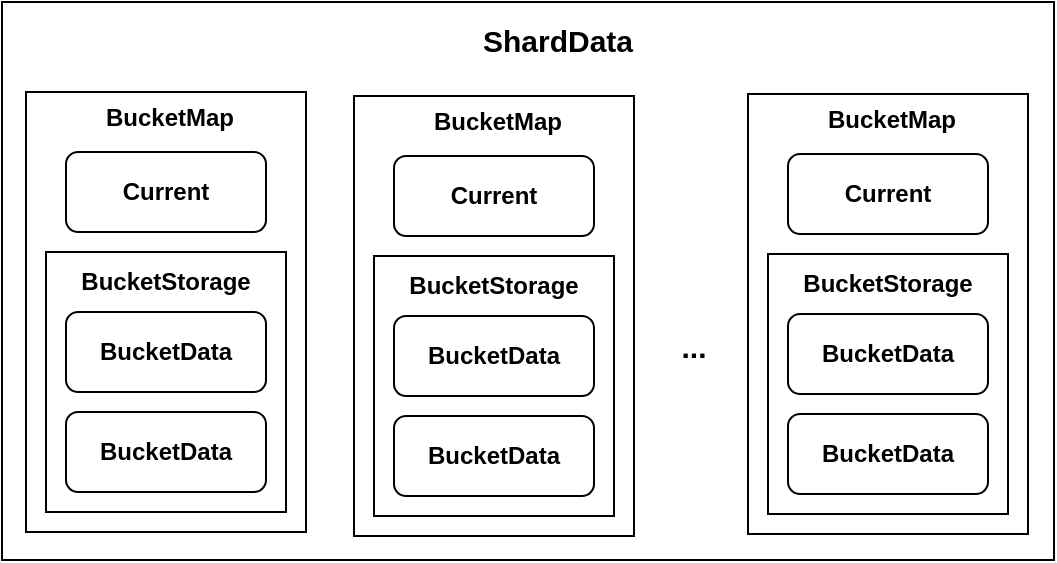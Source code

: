 <mxfile version="22.1.16" type="github">
  <diagram name="第 1 页" id="MUOPNLpkkjX5uUFRJLd1">
    <mxGraphModel dx="1414" dy="635" grid="0" gridSize="10" guides="1" tooltips="1" connect="1" arrows="1" fold="1" page="1" pageScale="1" pageWidth="827" pageHeight="1169" math="0" shadow="0">
      <root>
        <mxCell id="0" />
        <mxCell id="1" parent="0" />
        <mxCell id="KaPT9O8KvCESqgJy3-L6-29" value="" style="rounded=0;whiteSpace=wrap;html=1;" vertex="1" parent="1">
          <mxGeometry x="98" y="95" width="526" height="279" as="geometry" />
        </mxCell>
        <mxCell id="KaPT9O8KvCESqgJy3-L6-10" value="" style="rounded=0;whiteSpace=wrap;html=1;" vertex="1" parent="1">
          <mxGeometry x="110" y="140" width="140" height="220" as="geometry" />
        </mxCell>
        <mxCell id="KaPT9O8KvCESqgJy3-L6-4" value="" style="rounded=0;whiteSpace=wrap;html=1;" vertex="1" parent="1">
          <mxGeometry x="120" y="220" width="120" height="130" as="geometry" />
        </mxCell>
        <mxCell id="KaPT9O8KvCESqgJy3-L6-2" value="&lt;b&gt;BucketData&lt;br&gt;&lt;/b&gt;" style="rounded=1;whiteSpace=wrap;html=1;" vertex="1" parent="1">
          <mxGeometry x="130" y="250" width="100" height="40" as="geometry" />
        </mxCell>
        <mxCell id="KaPT9O8KvCESqgJy3-L6-3" value="&lt;b&gt;BucketData&lt;br&gt;&lt;/b&gt;" style="rounded=1;whiteSpace=wrap;html=1;" vertex="1" parent="1">
          <mxGeometry x="130" y="300" width="100" height="40" as="geometry" />
        </mxCell>
        <mxCell id="KaPT9O8KvCESqgJy3-L6-5" value="&lt;b&gt;BucketStorage&lt;/b&gt;" style="text;html=1;strokeColor=none;fillColor=none;align=center;verticalAlign=middle;whiteSpace=wrap;rounded=0;" vertex="1" parent="1">
          <mxGeometry x="150" y="220" width="60" height="30" as="geometry" />
        </mxCell>
        <mxCell id="KaPT9O8KvCESqgJy3-L6-9" value="&lt;b&gt;Current&lt;/b&gt;" style="rounded=1;whiteSpace=wrap;html=1;" vertex="1" parent="1">
          <mxGeometry x="130" y="170" width="100" height="40" as="geometry" />
        </mxCell>
        <mxCell id="KaPT9O8KvCESqgJy3-L6-12" value="&lt;b&gt;BucketMap&lt;/b&gt;" style="text;html=1;strokeColor=none;fillColor=none;align=center;verticalAlign=middle;whiteSpace=wrap;rounded=0;" vertex="1" parent="1">
          <mxGeometry x="152" y="138" width="60" height="30" as="geometry" />
        </mxCell>
        <mxCell id="KaPT9O8KvCESqgJy3-L6-14" value="" style="rounded=0;whiteSpace=wrap;html=1;" vertex="1" parent="1">
          <mxGeometry x="274" y="142" width="140" height="220" as="geometry" />
        </mxCell>
        <mxCell id="KaPT9O8KvCESqgJy3-L6-15" value="" style="rounded=0;whiteSpace=wrap;html=1;" vertex="1" parent="1">
          <mxGeometry x="284" y="222" width="120" height="130" as="geometry" />
        </mxCell>
        <mxCell id="KaPT9O8KvCESqgJy3-L6-16" value="&lt;b&gt;BucketData&lt;br&gt;&lt;/b&gt;" style="rounded=1;whiteSpace=wrap;html=1;" vertex="1" parent="1">
          <mxGeometry x="294" y="252" width="100" height="40" as="geometry" />
        </mxCell>
        <mxCell id="KaPT9O8KvCESqgJy3-L6-17" value="&lt;b&gt;BucketData&lt;br&gt;&lt;/b&gt;" style="rounded=1;whiteSpace=wrap;html=1;" vertex="1" parent="1">
          <mxGeometry x="294" y="302" width="100" height="40" as="geometry" />
        </mxCell>
        <mxCell id="KaPT9O8KvCESqgJy3-L6-18" value="&lt;b&gt;BucketStorage&lt;/b&gt;" style="text;html=1;strokeColor=none;fillColor=none;align=center;verticalAlign=middle;whiteSpace=wrap;rounded=0;" vertex="1" parent="1">
          <mxGeometry x="314" y="222" width="60" height="30" as="geometry" />
        </mxCell>
        <mxCell id="KaPT9O8KvCESqgJy3-L6-19" value="&lt;b&gt;Current&lt;/b&gt;" style="rounded=1;whiteSpace=wrap;html=1;" vertex="1" parent="1">
          <mxGeometry x="294" y="172" width="100" height="40" as="geometry" />
        </mxCell>
        <mxCell id="KaPT9O8KvCESqgJy3-L6-20" value="&lt;b&gt;BucketMap&lt;/b&gt;" style="text;html=1;strokeColor=none;fillColor=none;align=center;verticalAlign=middle;whiteSpace=wrap;rounded=0;" vertex="1" parent="1">
          <mxGeometry x="316" y="140" width="60" height="30" as="geometry" />
        </mxCell>
        <mxCell id="KaPT9O8KvCESqgJy3-L6-21" value="&lt;b&gt;&lt;font style=&quot;font-size: 15px;&quot;&gt;...&lt;/font&gt;&lt;/b&gt;" style="text;html=1;strokeColor=none;fillColor=none;align=center;verticalAlign=middle;whiteSpace=wrap;rounded=0;" vertex="1" parent="1">
          <mxGeometry x="414" y="252" width="60" height="30" as="geometry" />
        </mxCell>
        <mxCell id="KaPT9O8KvCESqgJy3-L6-22" value="" style="rounded=0;whiteSpace=wrap;html=1;" vertex="1" parent="1">
          <mxGeometry x="471" y="141" width="140" height="220" as="geometry" />
        </mxCell>
        <mxCell id="KaPT9O8KvCESqgJy3-L6-23" value="" style="rounded=0;whiteSpace=wrap;html=1;" vertex="1" parent="1">
          <mxGeometry x="481" y="221" width="120" height="130" as="geometry" />
        </mxCell>
        <mxCell id="KaPT9O8KvCESqgJy3-L6-24" value="&lt;b&gt;BucketData&lt;br&gt;&lt;/b&gt;" style="rounded=1;whiteSpace=wrap;html=1;" vertex="1" parent="1">
          <mxGeometry x="491" y="251" width="100" height="40" as="geometry" />
        </mxCell>
        <mxCell id="KaPT9O8KvCESqgJy3-L6-25" value="&lt;b&gt;BucketData&lt;br&gt;&lt;/b&gt;" style="rounded=1;whiteSpace=wrap;html=1;" vertex="1" parent="1">
          <mxGeometry x="491" y="301" width="100" height="40" as="geometry" />
        </mxCell>
        <mxCell id="KaPT9O8KvCESqgJy3-L6-26" value="&lt;b&gt;BucketStorage&lt;/b&gt;" style="text;html=1;strokeColor=none;fillColor=none;align=center;verticalAlign=middle;whiteSpace=wrap;rounded=0;" vertex="1" parent="1">
          <mxGeometry x="511" y="221" width="60" height="30" as="geometry" />
        </mxCell>
        <mxCell id="KaPT9O8KvCESqgJy3-L6-27" value="&lt;b&gt;Current&lt;/b&gt;" style="rounded=1;whiteSpace=wrap;html=1;" vertex="1" parent="1">
          <mxGeometry x="491" y="171" width="100" height="40" as="geometry" />
        </mxCell>
        <mxCell id="KaPT9O8KvCESqgJy3-L6-28" value="&lt;b&gt;BucketMap&lt;/b&gt;" style="text;html=1;strokeColor=none;fillColor=none;align=center;verticalAlign=middle;whiteSpace=wrap;rounded=0;" vertex="1" parent="1">
          <mxGeometry x="513" y="139" width="60" height="30" as="geometry" />
        </mxCell>
        <mxCell id="KaPT9O8KvCESqgJy3-L6-30" value="&lt;b&gt;&lt;font style=&quot;font-size: 15px;&quot;&gt;ShardData&lt;/font&gt;&lt;/b&gt;" style="text;html=1;strokeColor=none;fillColor=none;align=center;verticalAlign=middle;whiteSpace=wrap;rounded=0;" vertex="1" parent="1">
          <mxGeometry x="346" y="99" width="60" height="30" as="geometry" />
        </mxCell>
      </root>
    </mxGraphModel>
  </diagram>
</mxfile>
